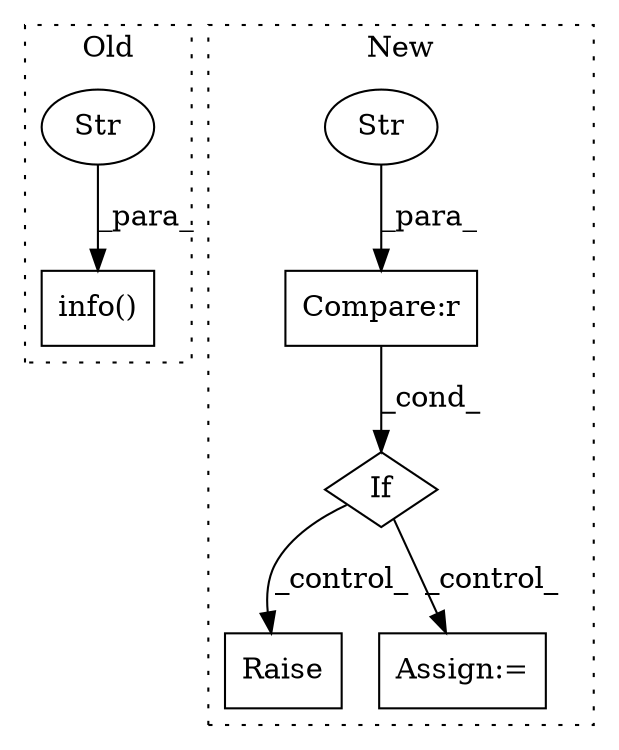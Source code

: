 digraph G {
subgraph cluster0 {
1 [label="info()" a="75" s="1720,1772" l="9,1" shape="box"];
3 [label="Str" a="66" s="1729" l="43" shape="ellipse"];
label = "Old";
style="dotted";
}
subgraph cluster1 {
2 [label="Raise" a="91" s="3281" l="6" shape="box"];
4 [label="If" a="96" s="2959" l="3" shape="diamond"];
5 [label="Assign:=" a="68" s="3192" l="14" shape="box"];
6 [label="Compare:r" a="40" s="2962" l="23" shape="box"];
7 [label="Str" a="66" s="2979" l="6" shape="ellipse"];
label = "New";
style="dotted";
}
3 -> 1 [label="_para_"];
4 -> 2 [label="_control_"];
4 -> 5 [label="_control_"];
6 -> 4 [label="_cond_"];
7 -> 6 [label="_para_"];
}
